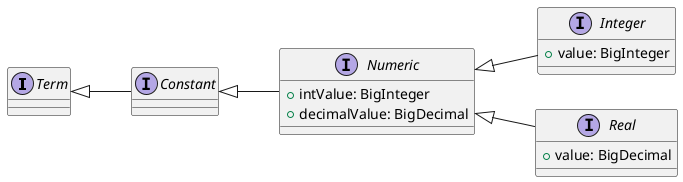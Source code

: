 @startuml
left to right direction

interface Term

interface Constant 

interface Numeric {
  + intValue: BigInteger
  + decimalValue: BigDecimal
  ' + {static} of(value: Number): Numeric
  ' + {static} of(number: String): Numeric
  ' + {static} of(integer: BigInteger): Integer
  ' + {static} of(decimal: BigDecimal): Real
}

interface Integer {
  + value: BigInteger
  ' + {static} of(integer: Int): Integer
  ' + {static} of(integer: Long): Integer
  ' + {static} of(integer: Byte): Integer
  ' + {static} of(integer: Short): Integer
  ' + {static} of(integer: BigInteger): Integer
  ' + {static} of(integer: BigDecimal): Integer
  ' + {static} of(integer: String): Integer
  ' + {static} of(integer: String, radix: Int): Integer
}
interface Real {
  + value: BigDecimal
  ' + {static} of(real: BigDecimal): Real
  ' + {static} of(real: Float): Real
  ' + {static} of(real: Double): Real
  ' + {static} of(real: String): Real
}

Term <|-- Constant

Constant <|-- Numeric

Numeric <|-- Real
Numeric <|-- Integer
@enduml